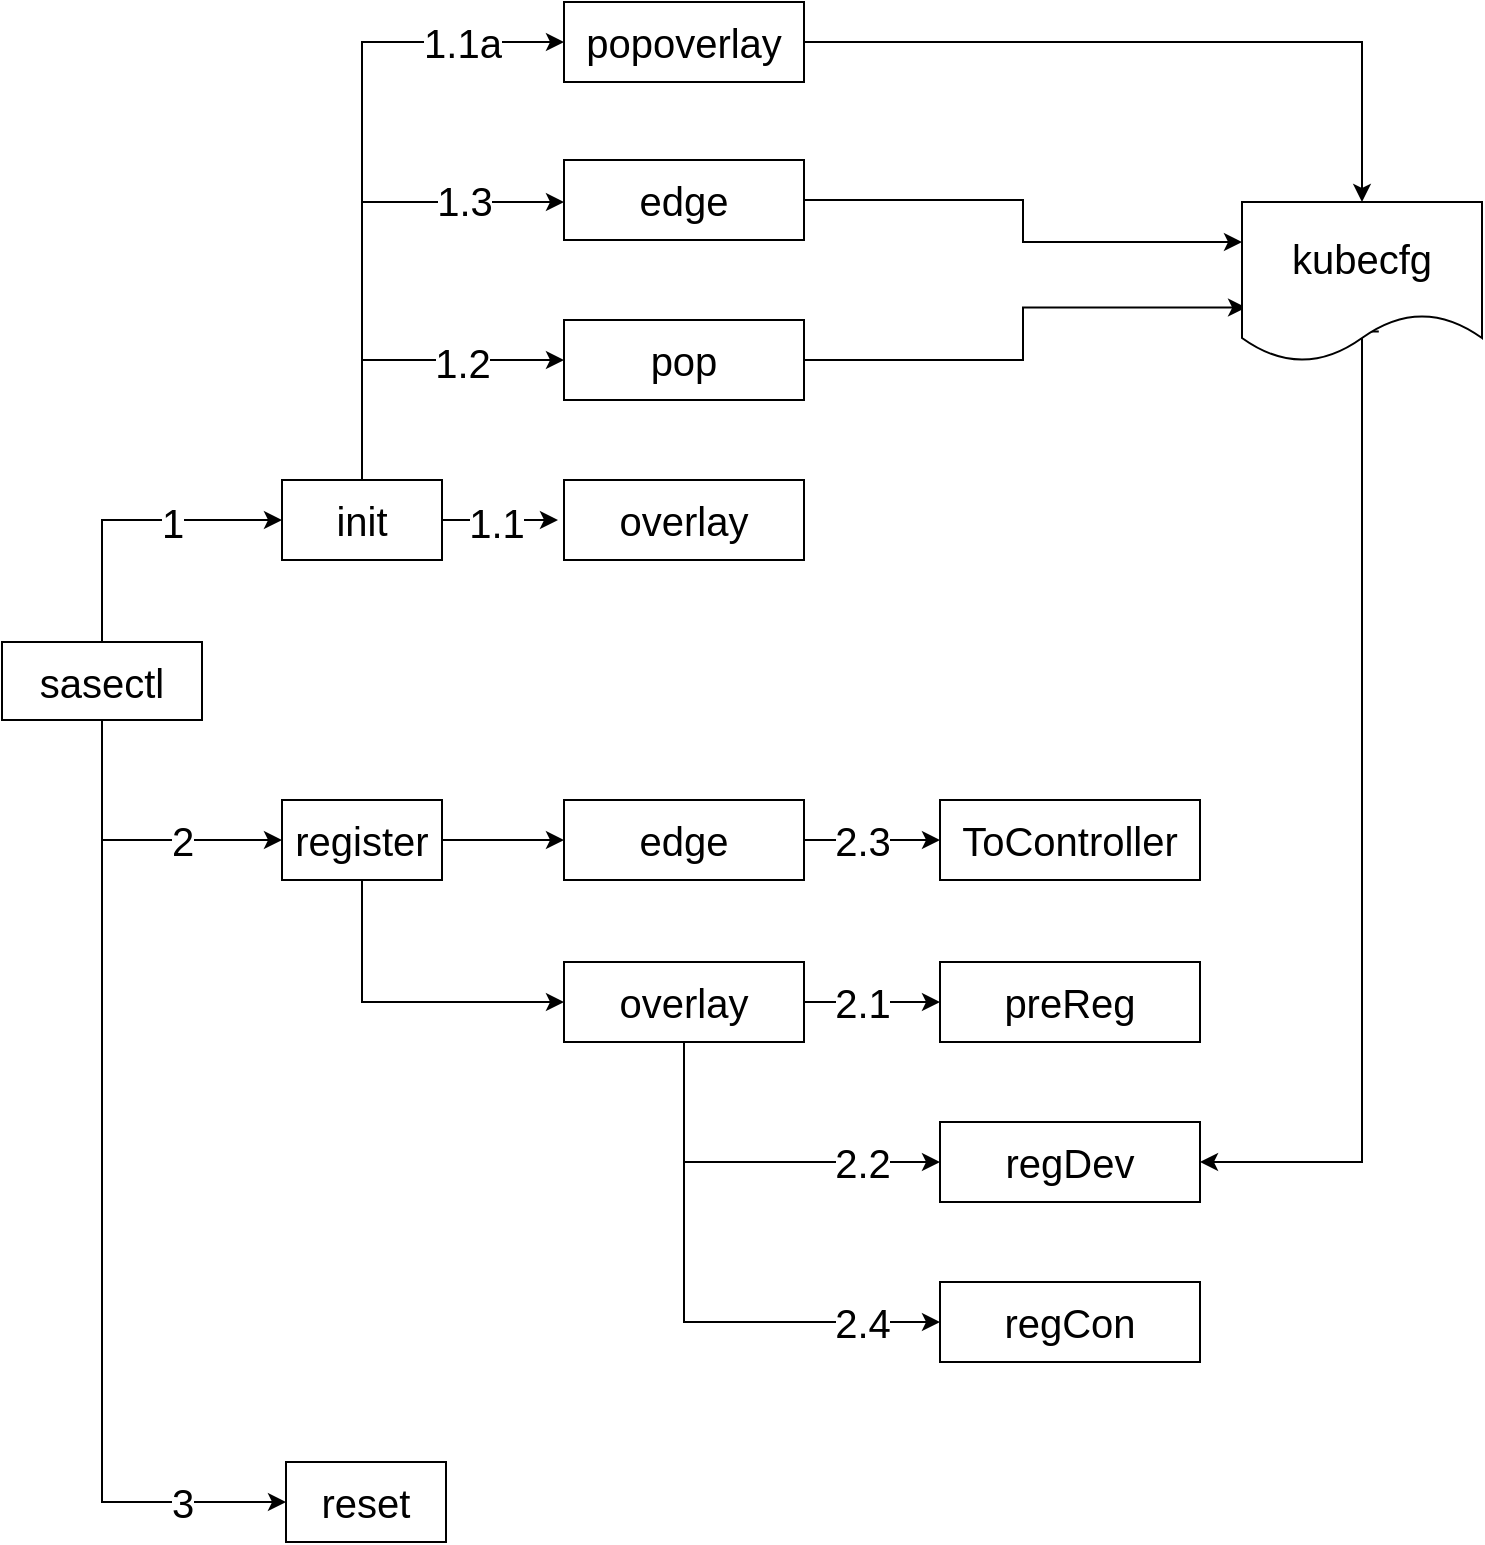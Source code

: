 <mxfile version="19.0.3" type="device"><diagram id="y_o7EGmdrKqUat96jUeW" name="Page-1"><mxGraphModel dx="1022" dy="539" grid="1" gridSize="10" guides="1" tooltips="1" connect="1" arrows="1" fold="1" page="1" pageScale="1" pageWidth="850" pageHeight="1100" math="0" shadow="0"><root><mxCell id="0"/><mxCell id="1" parent="0"/><mxCell id="lG59m1c-aq0FtYPIqz4h-1" value="3" style="edgeStyle=orthogonalEdgeStyle;rounded=0;orthogonalLoop=1;jettySize=auto;html=1;exitX=1;exitY=0.5;exitDx=0;exitDy=0;entryX=0;entryY=0.5;entryDx=0;entryDy=0;fontSize=20;" edge="1" parent="1"><mxGeometry x="0.812" relative="1" as="geometry"><mxPoint x="140" y="379.5" as="sourcePoint"/><mxPoint x="182" y="790.0" as="targetPoint"/><Array as="points"><mxPoint x="90" y="380"/><mxPoint x="90" y="790"/></Array><mxPoint as="offset"/></mxGeometry></mxCell><mxCell id="lG59m1c-aq0FtYPIqz4h-2" value="2" style="edgeStyle=orthogonalEdgeStyle;rounded=0;orthogonalLoop=1;jettySize=auto;html=1;exitX=0.5;exitY=1;exitDx=0;exitDy=0;entryX=0;entryY=0.5;entryDx=0;entryDy=0;fontSize=20;" edge="1" parent="1" source="lG59m1c-aq0FtYPIqz4h-5" target="lG59m1c-aq0FtYPIqz4h-9"><mxGeometry x="0.333" relative="1" as="geometry"><mxPoint as="offset"/></mxGeometry></mxCell><mxCell id="lG59m1c-aq0FtYPIqz4h-3" style="edgeStyle=orthogonalEdgeStyle;rounded=0;orthogonalLoop=1;jettySize=auto;html=1;exitX=0.5;exitY=0;exitDx=0;exitDy=0;entryX=0;entryY=0.5;entryDx=0;entryDy=0;fontSize=20;" edge="1" parent="1" source="lG59m1c-aq0FtYPIqz4h-5" target="lG59m1c-aq0FtYPIqz4h-14"><mxGeometry relative="1" as="geometry"/></mxCell><mxCell id="lG59m1c-aq0FtYPIqz4h-4" value="1" style="edgeLabel;html=1;align=center;verticalAlign=middle;resizable=0;points=[];fontSize=20;" vertex="1" connectable="0" parent="lG59m1c-aq0FtYPIqz4h-3"><mxGeometry x="0.274" y="-1" relative="1" as="geometry"><mxPoint as="offset"/></mxGeometry></mxCell><mxCell id="lG59m1c-aq0FtYPIqz4h-5" value="sasectl" style="rounded=0;whiteSpace=wrap;html=1;fontSize=20;" vertex="1" parent="1"><mxGeometry x="40" y="360" width="100" height="39" as="geometry"/></mxCell><mxCell id="lG59m1c-aq0FtYPIqz4h-6" value="reset" style="rounded=0;whiteSpace=wrap;html=1;fontSize=20;" vertex="1" parent="1"><mxGeometry x="182" y="770" width="80" height="40" as="geometry"/></mxCell><mxCell id="lG59m1c-aq0FtYPIqz4h-7" style="edgeStyle=orthogonalEdgeStyle;rounded=0;orthogonalLoop=1;jettySize=auto;html=1;exitX=1;exitY=0.5;exitDx=0;exitDy=0;entryX=0;entryY=0.5;entryDx=0;entryDy=0;fontSize=20;" edge="1" parent="1" source="lG59m1c-aq0FtYPIqz4h-9" target="lG59m1c-aq0FtYPIqz4h-24"><mxGeometry relative="1" as="geometry"/></mxCell><mxCell id="lG59m1c-aq0FtYPIqz4h-8" style="edgeStyle=orthogonalEdgeStyle;rounded=0;orthogonalLoop=1;jettySize=auto;html=1;exitX=0.5;exitY=1;exitDx=0;exitDy=0;entryX=0;entryY=0.5;entryDx=0;entryDy=0;fontSize=20;" edge="1" parent="1" source="lG59m1c-aq0FtYPIqz4h-9" target="lG59m1c-aq0FtYPIqz4h-29"><mxGeometry relative="1" as="geometry"/></mxCell><mxCell id="lG59m1c-aq0FtYPIqz4h-9" value="register" style="rounded=0;whiteSpace=wrap;html=1;fontSize=20;" vertex="1" parent="1"><mxGeometry x="180" y="439" width="80" height="40" as="geometry"/></mxCell><mxCell id="lG59m1c-aq0FtYPIqz4h-10" value="1.1" style="edgeStyle=orthogonalEdgeStyle;rounded=0;orthogonalLoop=1;jettySize=auto;html=1;exitX=1;exitY=0.5;exitDx=0;exitDy=0;entryX=0;entryY=0.5;entryDx=0;entryDy=0;fontSize=20;" edge="1" parent="1"><mxGeometry x="-0.016" y="-1" relative="1" as="geometry"><mxPoint x="257" y="299" as="sourcePoint"/><mxPoint x="318.0" y="299" as="targetPoint"/><mxPoint as="offset"/></mxGeometry></mxCell><mxCell id="lG59m1c-aq0FtYPIqz4h-11" value="1.2" style="edgeStyle=orthogonalEdgeStyle;rounded=0;orthogonalLoop=1;jettySize=auto;html=1;exitX=0.5;exitY=0;exitDx=0;exitDy=0;entryX=0;entryY=0.5;entryDx=0;entryDy=0;fontSize=20;" edge="1" parent="1" source="lG59m1c-aq0FtYPIqz4h-14" target="lG59m1c-aq0FtYPIqz4h-17"><mxGeometry x="0.366" y="-1" relative="1" as="geometry"><Array as="points"><mxPoint x="220" y="219"/></Array><mxPoint as="offset"/></mxGeometry></mxCell><mxCell id="lG59m1c-aq0FtYPIqz4h-12" value="1.3" style="edgeStyle=orthogonalEdgeStyle;rounded=0;orthogonalLoop=1;jettySize=auto;html=1;exitX=0.5;exitY=0;exitDx=0;exitDy=0;entryX=0;entryY=0.5;entryDx=0;entryDy=0;fontSize=20;" edge="1" parent="1" source="lG59m1c-aq0FtYPIqz4h-14" target="lG59m1c-aq0FtYPIqz4h-19"><mxGeometry x="0.575" y="1" relative="1" as="geometry"><Array as="points"><mxPoint x="220" y="140"/><mxPoint x="321" y="140"/></Array><mxPoint as="offset"/></mxGeometry></mxCell><mxCell id="lG59m1c-aq0FtYPIqz4h-13" value="1.1a" style="edgeStyle=orthogonalEdgeStyle;rounded=0;orthogonalLoop=1;jettySize=auto;html=1;exitX=0.5;exitY=0;exitDx=0;exitDy=0;entryX=0;entryY=0.5;entryDx=0;entryDy=0;fontSize=20;" edge="1" parent="1" source="lG59m1c-aq0FtYPIqz4h-14" target="lG59m1c-aq0FtYPIqz4h-21"><mxGeometry x="0.681" relative="1" as="geometry"><mxPoint as="offset"/></mxGeometry></mxCell><mxCell id="lG59m1c-aq0FtYPIqz4h-14" value="init" style="rounded=0;whiteSpace=wrap;html=1;fontSize=20;" vertex="1" parent="1"><mxGeometry x="180" y="279" width="80" height="40" as="geometry"/></mxCell><mxCell id="lG59m1c-aq0FtYPIqz4h-15" value="overlay" style="rounded=0;whiteSpace=wrap;html=1;fontSize=20;" vertex="1" parent="1"><mxGeometry x="321" y="279" width="120" height="40" as="geometry"/></mxCell><mxCell id="lG59m1c-aq0FtYPIqz4h-16" style="edgeStyle=orthogonalEdgeStyle;rounded=0;orthogonalLoop=1;jettySize=auto;html=1;exitX=1;exitY=0.5;exitDx=0;exitDy=0;entryX=0.017;entryY=0.66;entryDx=0;entryDy=0;entryPerimeter=0;fontSize=20;" edge="1" parent="1" source="lG59m1c-aq0FtYPIqz4h-17" target="lG59m1c-aq0FtYPIqz4h-33"><mxGeometry relative="1" as="geometry"><mxPoint x="650" y="188.25" as="targetPoint"/></mxGeometry></mxCell><mxCell id="lG59m1c-aq0FtYPIqz4h-17" value="pop" style="rounded=0;whiteSpace=wrap;html=1;fontSize=20;" vertex="1" parent="1"><mxGeometry x="321" y="199" width="120" height="40" as="geometry"/></mxCell><mxCell id="lG59m1c-aq0FtYPIqz4h-18" style="edgeStyle=orthogonalEdgeStyle;rounded=0;orthogonalLoop=1;jettySize=auto;html=1;exitX=1;exitY=0.5;exitDx=0;exitDy=0;entryX=0;entryY=0.25;entryDx=0;entryDy=0;fontSize=20;" edge="1" parent="1" source="lG59m1c-aq0FtYPIqz4h-19" target="lG59m1c-aq0FtYPIqz4h-33"><mxGeometry relative="1" as="geometry"><mxPoint x="650" y="172.75" as="targetPoint"/></mxGeometry></mxCell><mxCell id="lG59m1c-aq0FtYPIqz4h-19" value="edge" style="rounded=0;whiteSpace=wrap;html=1;fontSize=20;" vertex="1" parent="1"><mxGeometry x="321" y="119" width="120" height="40" as="geometry"/></mxCell><mxCell id="lG59m1c-aq0FtYPIqz4h-20" style="edgeStyle=orthogonalEdgeStyle;rounded=0;orthogonalLoop=1;jettySize=auto;html=1;exitX=1;exitY=0.5;exitDx=0;exitDy=0;entryX=0.5;entryY=0;entryDx=0;entryDy=0;fontSize=20;" edge="1" parent="1" source="lG59m1c-aq0FtYPIqz4h-21" target="lG59m1c-aq0FtYPIqz4h-33"><mxGeometry relative="1" as="geometry"><mxPoint x="720" y="150" as="targetPoint"/></mxGeometry></mxCell><mxCell id="lG59m1c-aq0FtYPIqz4h-21" value="popoverlay" style="rounded=0;whiteSpace=wrap;html=1;fontSize=20;align=center;" vertex="1" parent="1"><mxGeometry x="321" y="40" width="120" height="40" as="geometry"/></mxCell><mxCell id="lG59m1c-aq0FtYPIqz4h-22" style="edgeStyle=orthogonalEdgeStyle;rounded=0;orthogonalLoop=1;jettySize=auto;html=1;exitX=0.57;exitY=0.81;exitDx=0;exitDy=0;exitPerimeter=0;entryX=1;entryY=0.5;entryDx=0;entryDy=0;fontSize=20;" edge="1" parent="1" source="lG59m1c-aq0FtYPIqz4h-33" target="lG59m1c-aq0FtYPIqz4h-31"><mxGeometry relative="1" as="geometry"><mxPoint x="720" y="220" as="sourcePoint"/><Array as="points"><mxPoint x="720" y="205"/><mxPoint x="720" y="620"/></Array></mxGeometry></mxCell><mxCell id="lG59m1c-aq0FtYPIqz4h-23" value="2.3" style="edgeStyle=orthogonalEdgeStyle;rounded=0;orthogonalLoop=1;jettySize=auto;html=1;exitX=1;exitY=0.5;exitDx=0;exitDy=0;entryX=0;entryY=0.5;entryDx=0;entryDy=0;fontSize=20;" edge="1" parent="1" source="lG59m1c-aq0FtYPIqz4h-24" target="lG59m1c-aq0FtYPIqz4h-25"><mxGeometry x="-0.147" relative="1" as="geometry"><mxPoint as="offset"/></mxGeometry></mxCell><mxCell id="lG59m1c-aq0FtYPIqz4h-24" value="edge" style="rounded=0;whiteSpace=wrap;html=1;fontSize=20;" vertex="1" parent="1"><mxGeometry x="321" y="439" width="120" height="40" as="geometry"/></mxCell><mxCell id="lG59m1c-aq0FtYPIqz4h-25" value="ToController" style="rounded=0;whiteSpace=wrap;html=1;fontSize=20;" vertex="1" parent="1"><mxGeometry x="509" y="439" width="130" height="40" as="geometry"/></mxCell><mxCell id="lG59m1c-aq0FtYPIqz4h-26" value="2.1" style="edgeStyle=orthogonalEdgeStyle;rounded=0;orthogonalLoop=1;jettySize=auto;html=1;exitX=1;exitY=0.5;exitDx=0;exitDy=0;entryX=0;entryY=0.5;entryDx=0;entryDy=0;fontSize=20;" edge="1" parent="1" source="lG59m1c-aq0FtYPIqz4h-29" target="lG59m1c-aq0FtYPIqz4h-30"><mxGeometry x="-0.147" relative="1" as="geometry"><mxPoint as="offset"/></mxGeometry></mxCell><mxCell id="lG59m1c-aq0FtYPIqz4h-27" value="2.2" style="edgeStyle=orthogonalEdgeStyle;rounded=0;orthogonalLoop=1;jettySize=auto;html=1;exitX=0.5;exitY=1;exitDx=0;exitDy=0;entryX=0;entryY=0.5;entryDx=0;entryDy=0;fontSize=20;" edge="1" parent="1" source="lG59m1c-aq0FtYPIqz4h-29" target="lG59m1c-aq0FtYPIqz4h-31"><mxGeometry x="0.585" relative="1" as="geometry"><mxPoint as="offset"/></mxGeometry></mxCell><mxCell id="lG59m1c-aq0FtYPIqz4h-28" value="2.4" style="edgeStyle=orthogonalEdgeStyle;rounded=0;orthogonalLoop=1;jettySize=auto;html=1;exitX=0.5;exitY=1;exitDx=0;exitDy=0;entryX=0;entryY=0.5;entryDx=0;entryDy=0;fontSize=20;" edge="1" parent="1" source="lG59m1c-aq0FtYPIqz4h-29" target="lG59m1c-aq0FtYPIqz4h-32"><mxGeometry x="0.709" relative="1" as="geometry"><mxPoint as="offset"/></mxGeometry></mxCell><mxCell id="lG59m1c-aq0FtYPIqz4h-29" value="overlay" style="rounded=0;whiteSpace=wrap;html=1;fontSize=20;" vertex="1" parent="1"><mxGeometry x="321" y="520" width="120" height="40" as="geometry"/></mxCell><mxCell id="lG59m1c-aq0FtYPIqz4h-30" value="preReg" style="rounded=0;whiteSpace=wrap;html=1;fontSize=20;" vertex="1" parent="1"><mxGeometry x="509" y="520" width="130" height="40" as="geometry"/></mxCell><mxCell id="lG59m1c-aq0FtYPIqz4h-31" value="regDev" style="rounded=0;whiteSpace=wrap;html=1;fontSize=20;" vertex="1" parent="1"><mxGeometry x="509" y="600" width="130" height="40" as="geometry"/></mxCell><mxCell id="lG59m1c-aq0FtYPIqz4h-32" value="regCon" style="rounded=0;whiteSpace=wrap;html=1;fontSize=20;" vertex="1" parent="1"><mxGeometry x="509" y="680" width="130" height="40" as="geometry"/></mxCell><mxCell id="lG59m1c-aq0FtYPIqz4h-33" value="kubecfg" style="shape=document;whiteSpace=wrap;html=1;boundedLbl=1;fontSize=20;" vertex="1" parent="1"><mxGeometry x="660" y="140" width="120" height="80" as="geometry"/></mxCell></root></mxGraphModel></diagram></mxfile>